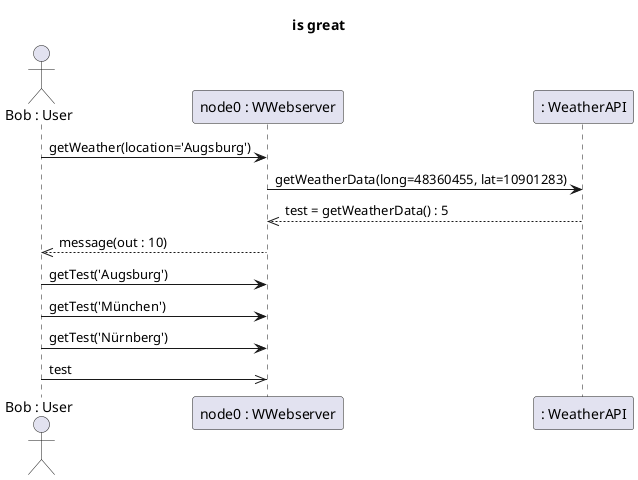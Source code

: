 @startuml
title Weather API
title is great
actor "Bob : User" as Bob
participant "node0 : WWebserver" as node0
participant ": WeatherAPI"
Bob -> node0: getWeather(location='Augsburg')
node0 -> ": WeatherAPI" : getWeatherData(long=48360455, lat=10901283)
node0 <<-- ": WeatherAPI" : test = getWeatherData() : 5
Bob <<-- node0 : message(out : 10)
Bob -> node0: getTest('Augsburg')
Bob -> node0: getTest('München')
Bob -> node0: getTest('Nürnberg')
Bob ->> node0: test
@enduml